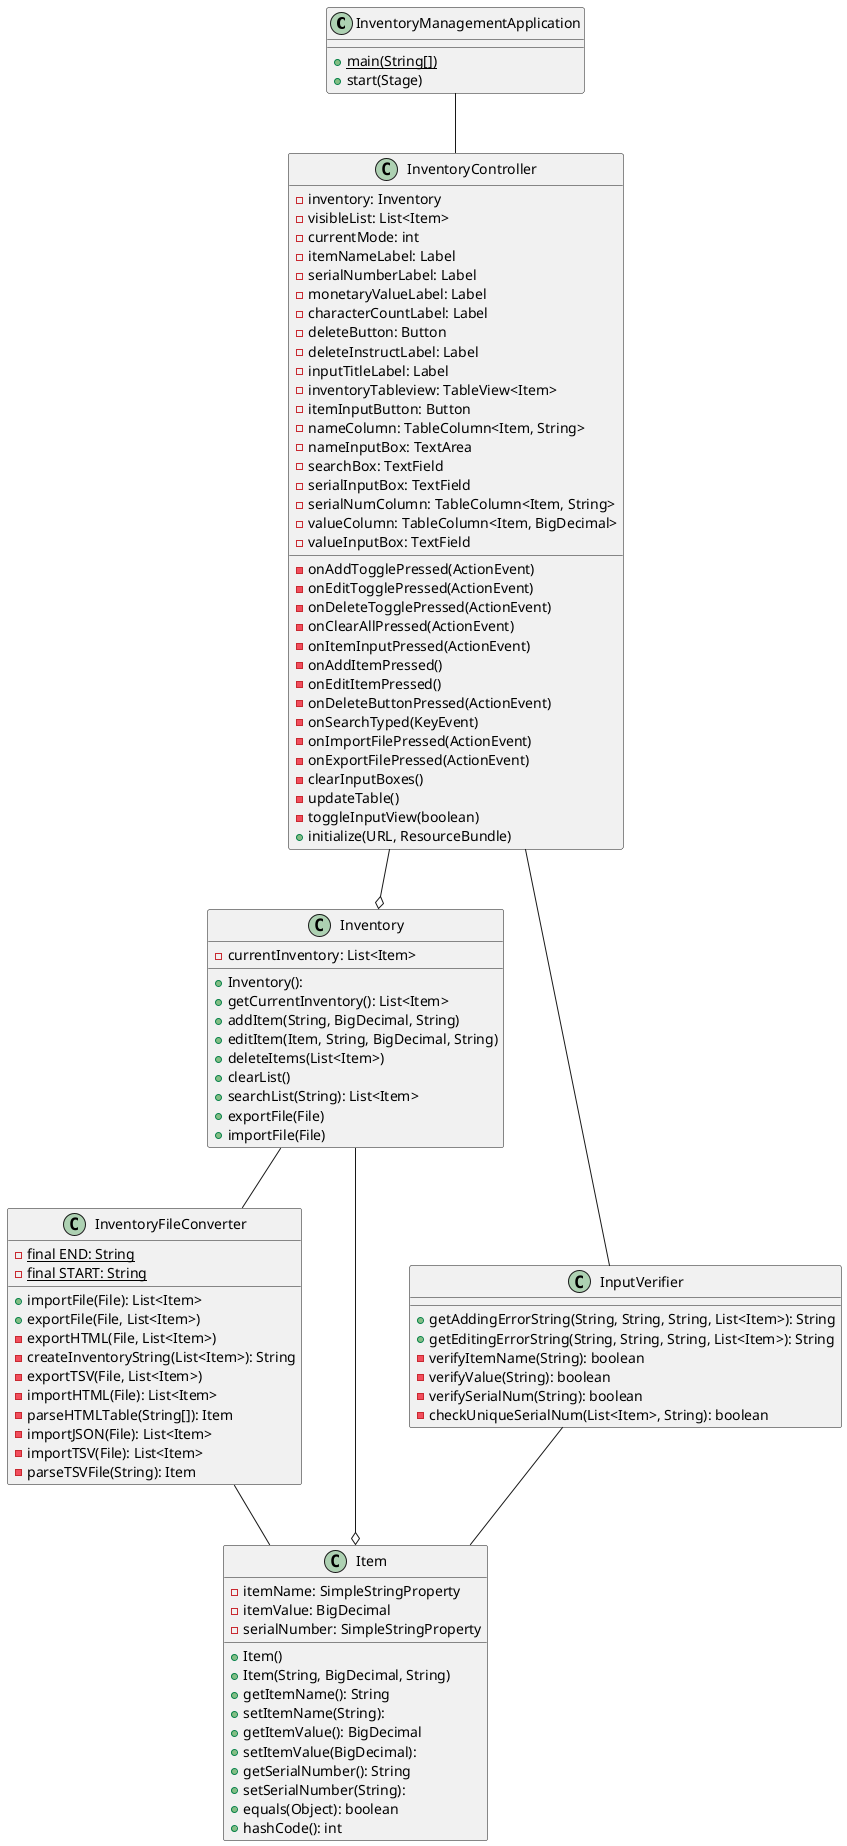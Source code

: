 @startuml
'https://plantuml.com/class-diagram

class InventoryManagementApplication {
    'methods
    +main(String[]) {static}
    +start(Stage)
}

class InventoryController {
    'attributes
    -inventory: Inventory
    -visibleList: List<Item>
    -currentMode: int
    -itemNameLabel: Label
    -serialNumberLabel: Label
    -monetaryValueLabel: Label
    -characterCountLabel: Label
    -deleteButton: Button
    -deleteInstructLabel: Label
    -inputTitleLabel: Label
    -inventoryTableview: TableView<Item>
    -itemInputButton: Button
    -nameColumn: TableColumn<Item, String>
    -nameInputBox: TextArea
    -searchBox: TextField
    -serialInputBox: TextField
    -serialNumColumn: TableColumn<Item, String>
    -valueColumn: TableColumn<Item, BigDecimal>
    -valueInputBox: TextField
    'methods
    -onAddTogglePressed(ActionEvent)
    -onEditTogglePressed(ActionEvent)
    -onDeleteTogglePressed(ActionEvent)
    -onClearAllPressed(ActionEvent)
    -onItemInputPressed(ActionEvent)
    -onAddItemPressed()
    -onEditItemPressed()
    -onDeleteButtonPressed(ActionEvent)
    -onSearchTyped(KeyEvent)
    -onImportFilePressed(ActionEvent)
    -onExportFilePressed(ActionEvent)
    -clearInputBoxes()
    -updateTable()
    -toggleInputView(boolean)
    +initialize(URL, ResourceBundle)
}

class Inventory {
    'attributes
    -currentInventory: List<Item>
    'methods
    +Inventory():
    +getCurrentInventory(): List<Item>
    +addItem(String, BigDecimal, String)
    +editItem(Item, String, BigDecimal, String)
    +deleteItems(List<Item>)
    +clearList()
    +searchList(String): List<Item>
    +exportFile(File)
    +importFile(File)
}

class InventoryFileConverter {
    'attributes
    -final END: String {static}
    -final START: String {static}
    'methods
    +importFile(File): List<Item>
    +exportFile(File, List<Item>)
    -exportHTML(File, List<Item>)
    -createInventoryString(List<Item>): String
    -exportTSV(File, List<Item>)
    -importHTML(File): List<Item>
    -parseHTMLTable(String[]): Item
    -importJSON(File): List<Item>
    -importTSV(File): List<Item>
    -parseTSVFile(String): Item
}

class InputVerifier {
    'methods
    +getAddingErrorString(String, String, String, List<Item>): String
    +getEditingErrorString(String, String, String, List<Item>): String
    -verifyItemName(String): boolean
    -verifyValue(String): boolean
    -verifySerialNum(String): boolean
    -checkUniqueSerialNum(List<Item>, String): boolean
}

class Item {
    'attributes
    -itemName: SimpleStringProperty
    -itemValue: BigDecimal
    -serialNumber: SimpleStringProperty
    'methods
    +Item()
    +Item(String, BigDecimal, String)
    +getItemName(): String
    +setItemName(String):
    +getItemValue(): BigDecimal
    +setItemValue(BigDecimal):
    +getSerialNumber(): String
    +setSerialNumber(String):
    +equals(Object): boolean
    +hashCode(): int
}

InventoryManagementApplication -- InventoryController
InventoryController --o Inventory
Inventory --o Item
Inventory -- InventoryFileConverter
InventoryFileConverter -- Item
InventoryController -- InputVerifier
InputVerifier -- Item
@enduml